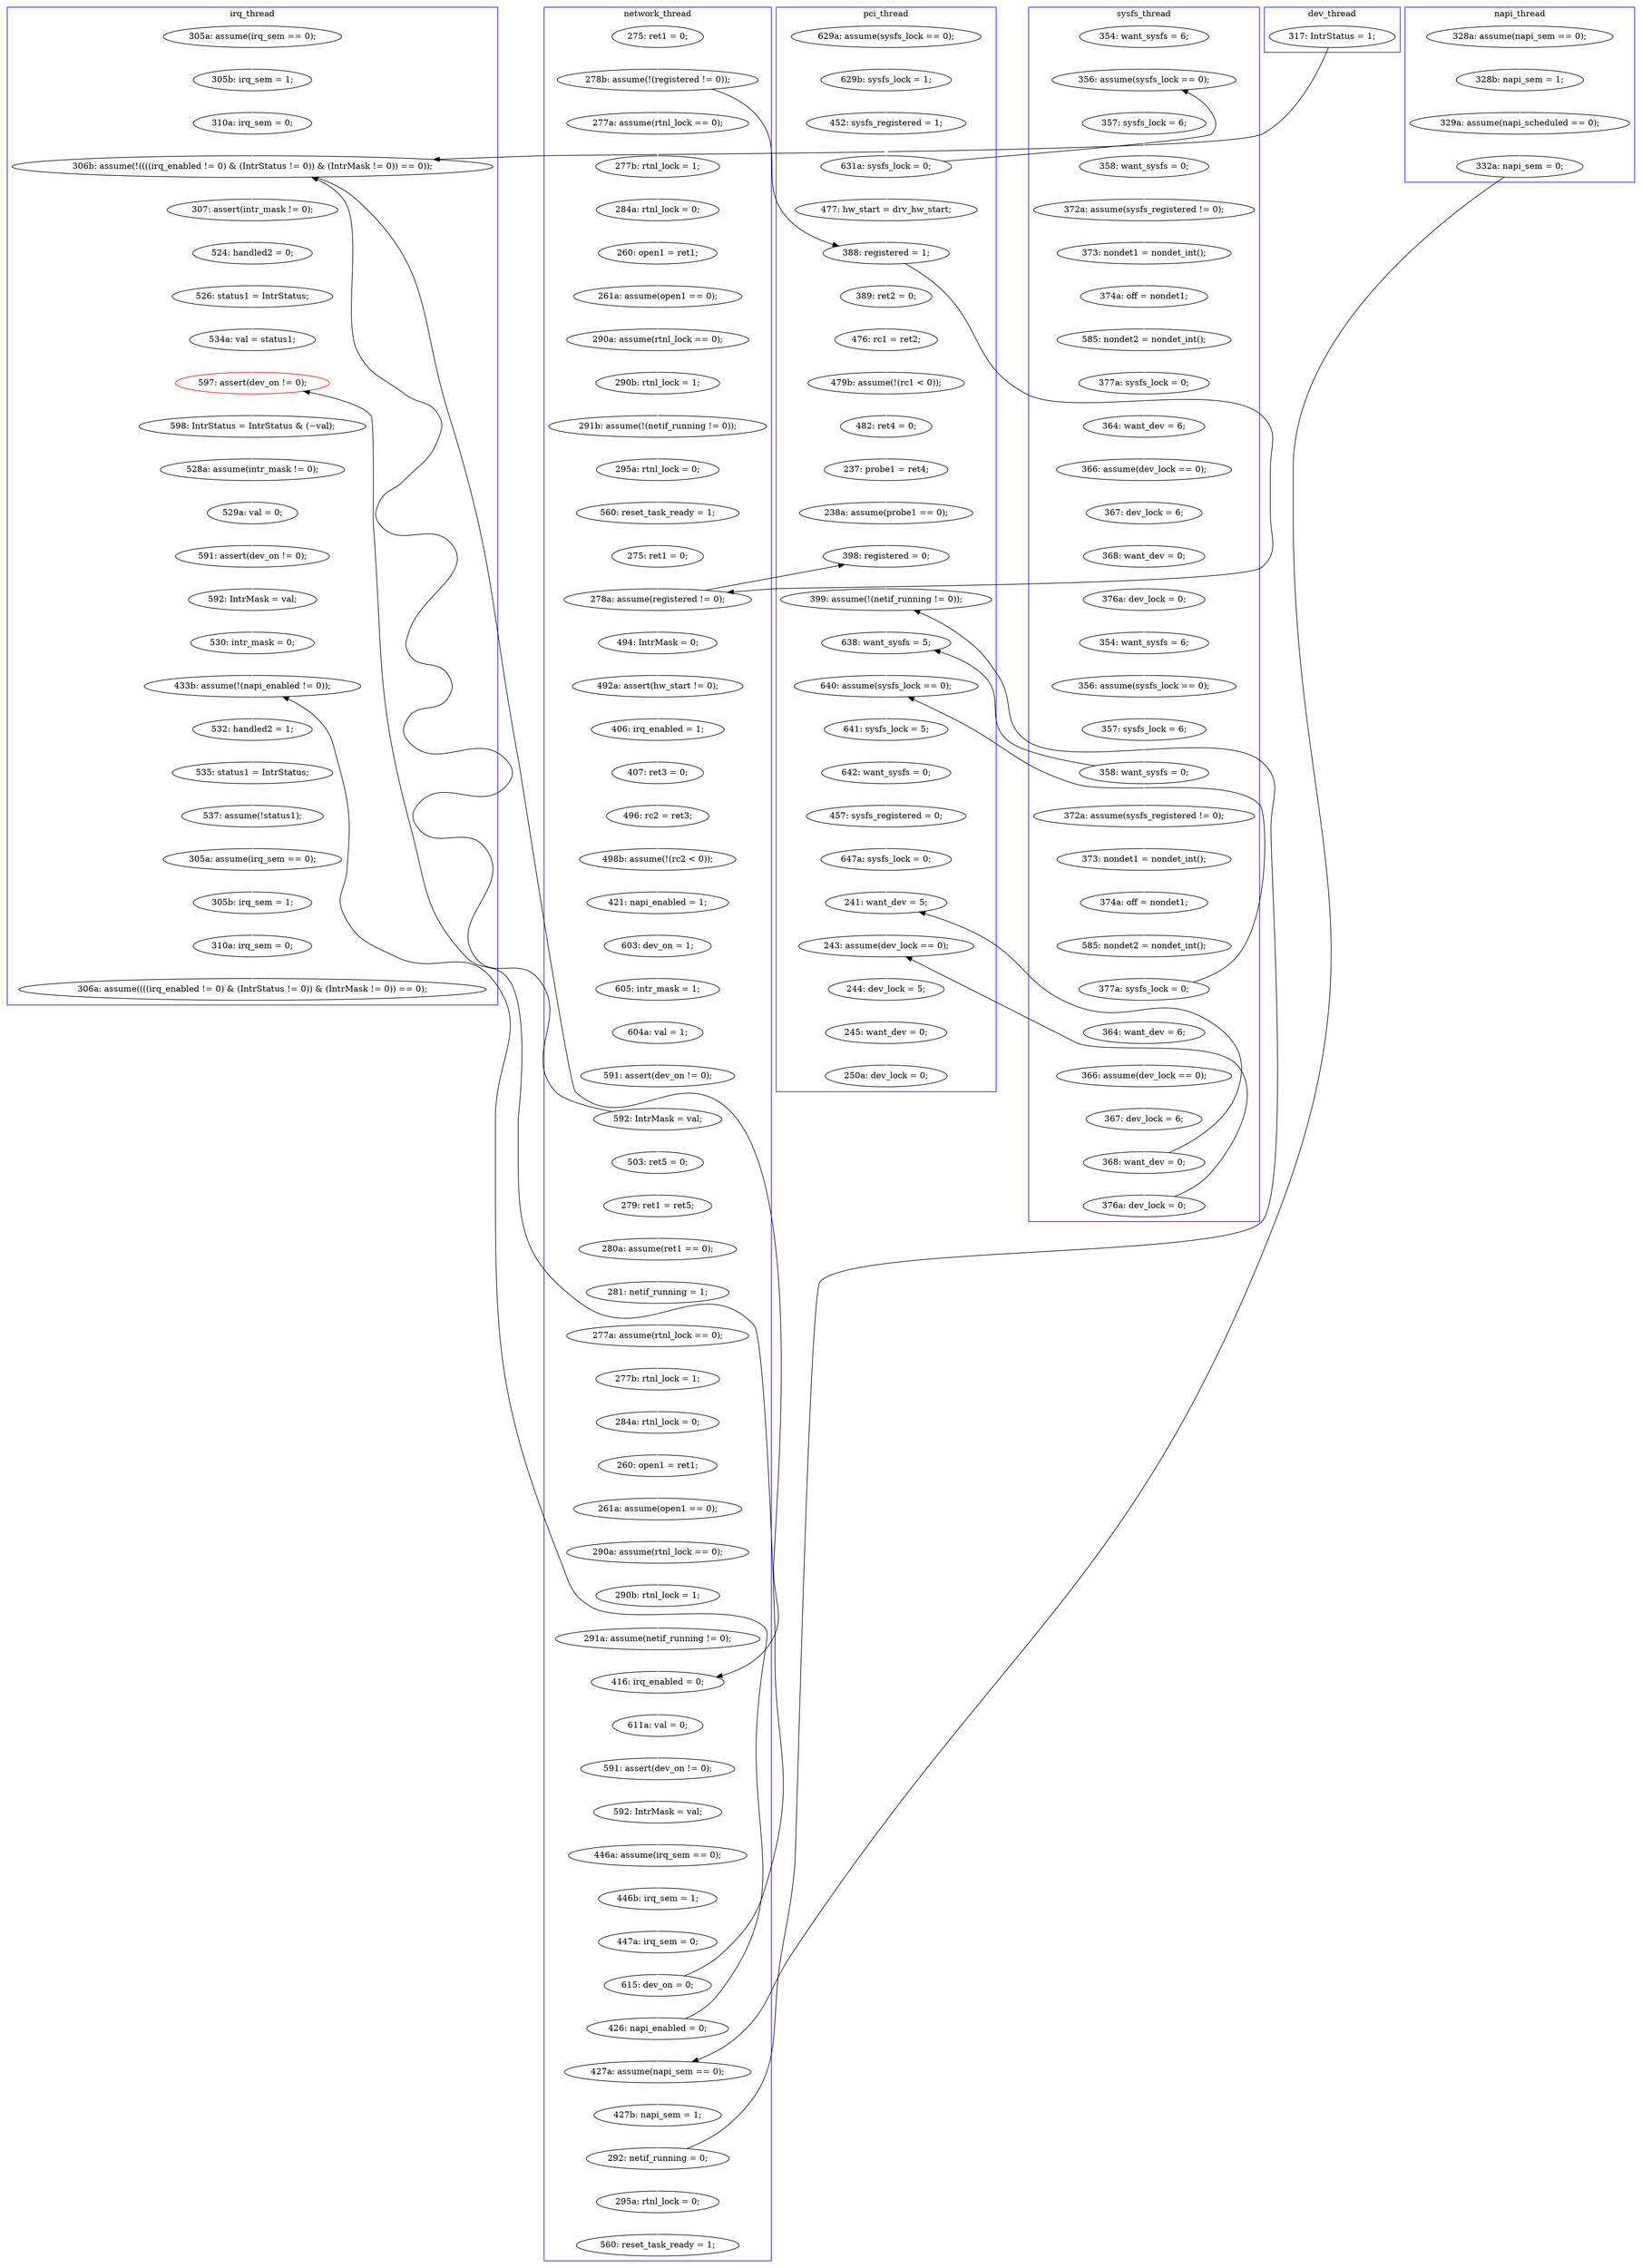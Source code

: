 digraph Counterexample {
	152 -> 154 [color = white, style = solid]
	34 -> 167 [color = white, style = solid]
	132 -> 140 [color = black, style = solid, constraint = false]
	132 -> 135 [color = white, style = solid]
	142 -> 143 [color = white, style = solid]
	230 -> 231 [color = white, style = solid]
	239 -> 272 [color = black, style = solid, constraint = false]
	111 -> 140 [color = white, style = solid]
	87 -> 97 [color = white, style = solid]
	213 -> 214 [color = white, style = solid]
	46 -> 48 [color = white, style = solid]
	288 -> 290 [color = white, style = solid]
	184 -> 186 [color = white, style = solid]
	99 -> 229 [color = black, style = solid, constraint = false]
	129 -> 131 [color = white, style = solid]
	56 -> 58 [color = white, style = solid]
	197 -> 198 [color = white, style = solid]
	188 -> 189 [color = white, style = solid]
	167 -> 216 [color = white, style = solid]
	80 -> 81 [color = white, style = solid]
	71 -> 74 [color = white, style = solid]
	136 -> 139 [color = white, style = solid]
	46 -> 163 [color = black, style = solid, constraint = false]
	231 -> 235 [color = white, style = solid]
	291 -> 304 [color = white, style = solid]
	198 -> 201 [color = white, style = solid]
	127 -> 128 [color = white, style = solid]
	279 -> 281 [color = white, style = solid]
	141 -> 142 [color = white, style = solid]
	245 -> 248 [color = white, style = solid]
	139 -> 141 [color = white, style = solid]
	135 -> 136 [color = white, style = solid]
	204 -> 207 [color = white, style = solid]
	311 -> 312 [color = white, style = solid]
	229 -> 249 [color = white, style = solid]
	79 -> 111 [color = white, style = solid]
	243 -> 288 [color = black, style = solid, constraint = false]
	211 -> 254 [color = black, style = solid, constraint = false]
	248 -> 249 [color = black, style = solid, constraint = false]
	106 -> 115 [color = white, style = solid]
	299 -> 301 [color = white, style = solid]
	190 -> 191 [color = white, style = solid]
	313 -> 315 [color = white, style = solid]
	131 -> 132 [color = white, style = solid]
	254 -> 255 [color = white, style = solid]
	177 -> 230 [color = white, style = solid]
	226 -> 265 [color = white, style = solid]
	165 -> 168 [color = white, style = solid]
	243 -> 244 [color = white, style = solid]
	211 -> 212 [color = white, style = solid]
	159 -> 177 [color = white, style = solid]
	309 -> 311 [color = white, style = solid]
	212 -> 213 [color = white, style = solid]
	113 -> 140 [color = black, style = solid, constraint = false]
	216 -> 244 [color = black, style = solid, constraint = false]
	74 -> 75 [color = white, style = solid]
	215 -> 219 [color = white, style = solid]
	77 -> 82 [color = white, style = solid]
	64 -> 67 [color = white, style = solid]
	218 -> 226 [color = white, style = solid]
	168 -> 169 [color = white, style = solid]
	284 -> 288 [color = white, style = solid]
	282 -> 284 [color = white, style = solid]
	265 -> 267 [color = white, style = solid]
	105 -> 106 [color = white, style = solid]
	58 -> 80 [color = black, style = solid, constraint = false]
	163 -> 164 [color = white, style = solid]
	40 -> 41 [color = white, style = solid]
	58 -> 63 [color = white, style = solid]
	235 -> 236 [color = white, style = solid]
	67 -> 68 [color = white, style = solid]
	244 -> 245 [color = white, style = solid]
	180 -> 181 [color = white, style = solid]
	273 -> 277 [color = white, style = solid]
	78 -> 79 [color = white, style = solid]
	128 -> 129 [color = white, style = solid]
	249 -> 253 [color = white, style = solid]
	97 -> 99 [color = white, style = solid]
	236 -> 237 [color = white, style = solid]
	215 -> 309 [color = black, style = solid, constraint = false]
	151 -> 152 [color = white, style = solid]
	63 -> 64 [color = white, style = solid]
	140 -> 218 [color = white, style = solid]
	41 -> 44 [color = white, style = solid]
	99 -> 105 [color = white, style = solid]
	117 -> 120 [color = white, style = solid]
	297 -> 298 [color = white, style = solid]
	144 -> 145 [color = white, style = solid]
	120 -> 123 [color = white, style = solid]
	258 -> 263 [color = white, style = solid]
	292 -> 294 [color = white, style = solid]
	181 -> 182 [color = white, style = solid]
	248 -> 258 [color = white, style = solid]
	148 -> 151 [color = white, style = solid]
	169 -> 173 [color = white, style = solid]
	272 -> 273 [color = white, style = solid]
	202 -> 203 [color = white, style = solid]
	290 -> 292 [color = white, style = solid]
	201 -> 229 [color = white, style = solid]
	304 -> 309 [color = white, style = solid]
	312 -> 313 [color = white, style = solid]
	143 -> 144 [color = white, style = solid]
	123 -> 127 [color = white, style = solid]
	219 -> 311 [color = black, style = solid, constraint = false]
	103 -> 163 [color = white, style = solid]
	75 -> 77 [color = white, style = solid]
	253 -> 254 [color = white, style = solid]
	294 -> 297 [color = white, style = solid]
	196 -> 197 [color = white, style = solid]
	193 -> 196 [color = white, style = solid]
	173 -> 176 [color = white, style = solid]
	267 -> 272 [color = white, style = solid]
	145 -> 148 [color = white, style = solid]
	48 -> 80 [color = white, style = solid]
	164 -> 165 [color = white, style = solid]
	207 -> 211 [color = white, style = solid]
	189 -> 190 [color = white, style = solid]
	277 -> 279 [color = white, style = solid]
	281 -> 282 [color = white, style = solid]
	182 -> 183 [color = white, style = solid]
	298 -> 299 [color = white, style = solid]
	186 -> 188 [color = white, style = solid]
	81 -> 193 [color = white, style = solid]
	44 -> 46 [color = white, style = solid]
	191 -> 253 [color = black, style = solid, constraint = false]
	191 -> 202 [color = white, style = solid]
	82 -> 87 [color = white, style = solid]
	176 -> 180 [color = white, style = solid]
	255 -> 256 [color = white, style = solid]
	115 -> 116 [color = white, style = solid]
	183 -> 184 [color = white, style = solid]
	68 -> 71 [color = white, style = solid]
	239 -> 243 [color = white, style = solid]
	140 -> 159 [color = black, style = solid, constraint = false]
	214 -> 215 [color = white, style = solid]
	237 -> 239 [color = white, style = solid]
	256 -> 291 [color = white, style = solid]
	33 -> 34 [color = white, style = solid]
	80 -> 99 [color = black, style = solid, constraint = false]
	116 -> 117 [color = white, style = solid]
	154 -> 159 [color = white, style = solid]
	203 -> 204 [color = white, style = solid]
	subgraph cluster4 {
		label = napi_thread
		color = blue
		216  [label = "332a: napi_sem = 0;"]
		167  [label = "329a: assume(napi_scheduled == 0);"]
		33  [label = "328a: assume(napi_sem == 0);"]
		34  [label = "328b: napi_sem = 1;"]
	}
	subgraph cluster7 {
		label = dev_thread
		color = blue
		113  [label = "317: IntrStatus = 1;"]
	}
	subgraph cluster6 {
		label = sysfs_thread
		color = blue
		165  [label = "358: want_sysfs = 0;"]
		202  [label = "372a: assume(sysfs_registered != 0);"]
		188  [label = "354: want_sysfs = 6;"]
		219  [label = "376a: dev_lock = 0;"]
		168  [label = "372a: assume(sysfs_registered != 0);"]
		191  [label = "358: want_sysfs = 0;"]
		163  [label = "356: assume(sysfs_lock == 0);"]
		214  [label = "367: dev_lock = 6;"]
		182  [label = "366: assume(dev_lock == 0);"]
		189  [label = "356: assume(sysfs_lock == 0);"]
		164  [label = "357: sysfs_lock = 6;"]
		173  [label = "374a: off = nondet1;"]
		190  [label = "357: sysfs_lock = 6;"]
		184  [label = "368: want_dev = 0;"]
		215  [label = "368: want_dev = 0;"]
		204  [label = "374a: off = nondet1;"]
		213  [label = "366: assume(dev_lock == 0);"]
		181  [label = "364: want_dev = 6;"]
		207  [label = "585: nondet2 = nondet_int();"]
		212  [label = "364: want_dev = 6;"]
		169  [label = "373: nondet1 = nondet_int();"]
		183  [label = "367: dev_lock = 6;"]
		180  [label = "377a: sysfs_lock = 0;"]
		103  [label = "354: want_sysfs = 6;"]
		211  [label = "377a: sysfs_lock = 0;"]
		176  [label = "585: nondet2 = nondet_int();"]
		203  [label = "373: nondet1 = nondet_int();"]
		186  [label = "376a: dev_lock = 0;"]
	}
	subgraph cluster3 {
		label = irq_thread
		color = blue
		272  [label = "597: assert(dev_on != 0);", color = red]
		290  [label = "532: handled2 = 1;"]
		297  [label = "305a: assume(irq_sem == 0);"]
		277  [label = "528a: assume(intr_mask != 0);"]
		282  [label = "592: IntrMask = val;"]
		284  [label = "530: intr_mask = 0;"]
		267  [label = "534a: val = status1;"]
		292  [label = "535: status1 = IntrStatus;"]
		140  [label = "306b: assume(!((((irq_enabled != 0) & (IntrStatus != 0)) & (IntrMask != 0)) == 0));"]
		288  [label = "433b: assume(!(napi_enabled != 0));"]
		301  [label = "306a: assume((((irq_enabled != 0) & (IntrStatus != 0)) & (IntrMask != 0)) == 0);"]
		111  [label = "310a: irq_sem = 0;"]
		273  [label = "598: IntrStatus = IntrStatus & (~val);"]
		79  [label = "305b: irq_sem = 1;"]
		298  [label = "305b: irq_sem = 1;"]
		281  [label = "591: assert(dev_on != 0);"]
		226  [label = "524: handled2 = 0;"]
		78  [label = "305a: assume(irq_sem == 0);"]
		218  [label = "307: assert(intr_mask != 0);"]
		279  [label = "529a: val = 0;"]
		265  [label = "526: status1 = IntrStatus;"]
		299  [label = "310a: irq_sem = 0;"]
		294  [label = "537: assume(!status1);"]
	}
	subgraph cluster2 {
		label = network_thread
		color = blue
		82  [label = "295a: rtnl_lock = 0;"]
		128  [label = "605: intr_mask = 1;"]
		159  [label = "416: irq_enabled = 0;"]
		117  [label = "496: rc2 = ret3;"]
		87  [label = "560: reset_task_ready = 1;"]
		115  [label = "406: irq_enabled = 1;"]
		105  [label = "494: IntrMask = 0;"]
		154  [label = "291a: assume(netif_running != 0);"]
		136  [label = "279: ret1 = ret5;"]
		144  [label = "284a: rtnl_lock = 0;"]
		236  [label = "446b: irq_sem = 1;"]
		244  [label = "427a: assume(napi_sem == 0);"]
		68  [label = "260: open1 = ret1;"]
		123  [label = "421: napi_enabled = 1;"]
		67  [label = "284a: rtnl_lock = 0;"]
		71  [label = "261a: assume(open1 == 0);"]
		148  [label = "261a: assume(open1 == 0);"]
		142  [label = "277a: assume(rtnl_lock == 0);"]
		235  [label = "446a: assume(irq_sem == 0);"]
		132  [label = "592: IntrMask = val;"]
		135  [label = "503: ret5 = 0;"]
		56  [label = "275: ret1 = 0;"]
		120  [label = "498b: assume(!(rc2 < 0));"]
		239  [label = "615: dev_on = 0;"]
		127  [label = "603: dev_on = 1;"]
		145  [label = "260: open1 = ret1;"]
		97  [label = "275: ret1 = 0;"]
		99  [label = "278a: assume(registered != 0);"]
		177  [label = "611a: val = 0;"]
		258  [label = "295a: rtnl_lock = 0;"]
		152  [label = "290b: rtnl_lock = 1;"]
		106  [label = "492a: assert(hw_start != 0);"]
		75  [label = "290b: rtnl_lock = 1;"]
		230  [label = "591: assert(dev_on != 0);"]
		131  [label = "591: assert(dev_on != 0);"]
		64  [label = "277b: rtnl_lock = 1;"]
		74  [label = "290a: assume(rtnl_lock == 0);"]
		58  [label = "278b: assume(!(registered != 0));"]
		77  [label = "291b: assume(!(netif_running != 0));"]
		243  [label = "426: napi_enabled = 0;"]
		141  [label = "281: netif_running = 1;"]
		63  [label = "277a: assume(rtnl_lock == 0);"]
		143  [label = "277b: rtnl_lock = 1;"]
		237  [label = "447a: irq_sem = 0;"]
		231  [label = "592: IntrMask = val;"]
		263  [label = "560: reset_task_ready = 1;"]
		245  [label = "427b: napi_sem = 1;"]
		129  [label = "604a: val = 1;"]
		139  [label = "280a: assume(ret1 == 0);"]
		248  [label = "292: netif_running = 0;"]
		151  [label = "290a: assume(rtnl_lock == 0);"]
		116  [label = "407: ret3 = 0;"]
	}
	subgraph cluster1 {
		label = pci_thread
		color = blue
		80  [label = "388: registered = 1;"]
		81  [label = "389: ret2 = 0;"]
		40  [label = "629a: assume(sysfs_lock == 0);"]
		201  [label = "238a: assume(probe1 == 0);"]
		253  [label = "638: want_sysfs = 5;"]
		229  [label = "398: registered = 0;"]
		196  [label = "479b: assume(!(rc1 < 0));"]
		256  [label = "642: want_sysfs = 0;"]
		197  [label = "482: ret4 = 0;"]
		304  [label = "647a: sysfs_lock = 0;"]
		41  [label = "629b: sysfs_lock = 1;"]
		44  [label = "452: sysfs_registered = 1;"]
		255  [label = "641: sysfs_lock = 5;"]
		46  [label = "631a: sysfs_lock = 0;"]
		48  [label = "477: hw_start = drv_hw_start;"]
		315  [label = "250a: dev_lock = 0;"]
		312  [label = "244: dev_lock = 5;"]
		254  [label = "640: assume(sysfs_lock == 0);"]
		198  [label = "237: probe1 = ret4;"]
		249  [label = "399: assume(!(netif_running != 0));"]
		311  [label = "243: assume(dev_lock == 0);"]
		309  [label = "241: want_dev = 5;"]
		193  [label = "476: rc1 = ret2;"]
		291  [label = "457: sysfs_registered = 0;"]
		313  [label = "245: want_dev = 0;"]
	}
}